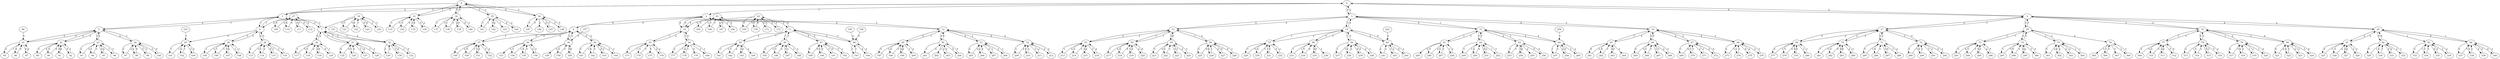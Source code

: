 strict digraph "" {
	0 -> 1	[label=2];
	0 -> 2	[label=1];
	0 -> 3	[label=2];
	0 -> 4	[label=4];
	1 -> 0	[label=3];
	1 -> 5	[label=2];
	1 -> 6	[label=1];
	1 -> 7	[label=4];
	2 -> 9	[label=6];
	2 -> 10	[label=2];
	2 -> 11	[label=2];
	2 -> 12	[label=2];
	3 -> 0	[label=2];
	3 -> 13	[label=2];
	3 -> 14	[label=3];
	3 -> 15	[label=4];
	3 -> 16	[label=4];
	4 -> 0	[label=2];
	4 -> 17	[label=2];
	4 -> 18	[label=3];
	4 -> 19	[label=3];
	4 -> 20	[label=2];
	5 -> 1	[label=3];
	5 -> 21	[label=0];
	5 -> 22	[label=2];
	5 -> 23	[label=1];
	5 -> 24	[label=2];
	6 -> 1	[label=1];
	6 -> 25	[label=4];
	6 -> 26	[label=3];
	6 -> 28	[label=2];
	7 -> 1	[label=3];
	7 -> 29	[label=4];
	7 -> 31	[label=3];
	7 -> 32	[label=2];
	8 -> 1	[label=3];
	8 -> 33	[label=1];
	8 -> 34	[label=0];
	8 -> 35	[label=3];
	8 -> 36	[label=4];
	9 -> 2	[label=0];
	9 -> 37	[label=3];
	9 -> 38	[label=2];
	9 -> 39	[label=2];
	9 -> 40	[label=0];
	10 -> 2	[label=0];
	10 -> 43	[label=1];
	10 -> 44	[label=3];
	11 -> 2	[label=6];
	11 -> 45	[label=2];
	11 -> 46	[label=1];
	11 -> 47	[label=5];
	11 -> 48	[label=3];
	12 -> 2	[label=3];
	12 -> 49	[label=4];
	12 -> 50	[label=4];
	12 -> 51	[label=4];
	12 -> 52	[label=4];
	13 -> 3	[label=2];
	13 -> 53	[label=2];
	13 -> 54	[label=3];
	13 -> 55	[label=3];
	13 -> 56	[label=1];
	14 -> 3	[label=4];
	14 -> 57	[label=1];
	14 -> 58	[label=3];
	14 -> 59	[label=1];
	14 -> 60	[label=2];
	15 -> 3	[label=1];
	15 -> 61	[label=3];
	15 -> 62	[label=3];
	15 -> 63	[label=2];
	15 -> 64	[label=2];
	16 -> 3	[label=3];
	16 -> 65	[label=3];
	16 -> 66	[label=0];
	16 -> 67	[label=2];
	16 -> 68	[label=4];
	17 -> 4	[label=3];
	17 -> 69	[label=4];
	17 -> 70	[label=2];
	17 -> 71	[label=4];
	17 -> 72	[label=3];
	18 -> 4	[label=3];
	18 -> 73	[label=1];
	18 -> 74	[label=4];
	18 -> 75	[label=3];
	18 -> 76	[label=2];
	19 -> 4	[label=4];
	19 -> 77	[label=3];
	19 -> 78	[label=4];
	19 -> 79	[label=1];
	19 -> 80	[label=1];
	20 -> 4	[label=2];
	20 -> 81	[label=2];
	20 -> 82	[label=0];
	20 -> 83	[label=3];
	20 -> 84	[label=0];
	21 -> 5	[label=0];
	21 -> 85	[label=2];
	21 -> 86	[label=4];
	21 -> 87	[label=4];
	22 -> 5	[label=2];
	22 -> 89	[label=3];
	22 -> 90	[label=2];
	22 -> 91	[label=4];
	22 -> 92	[label=0];
	23 -> 5	[label=2];
	23 -> 93	[label=2];
	23 -> 94	[label=1];
	23 -> 95	[label=2];
	23 -> 96	[label=3];
	24 -> 5	[label=1];
	24 -> 97	[label=2];
	24 -> 98	[label=2];
	24 -> 99	[label=5];
	24 -> 100	[label=3];
	25 -> 101	[label=1];
	25 -> 102	[label=2];
	25 -> 104	[label=3];
	26 -> 6	[label=4];
	26 -> 105	[label=1];
	26 -> 106	[label=1];
	26 -> 107	[label=3];
	26 -> 108	[label=1];
	27 -> 6	[label=2];
	27 -> 109	[label=6];
	27 -> 110	[label=6];
	27 -> 111	[label=3];
	27 -> 112	[label=4];
	28 -> 6	[label=3];
	28 -> 113	[label=2];
	28 -> 114	[label=3];
	28 -> 115	[label=4];
	28 -> 116	[label=3];
	29 -> 7	[label=2];
	29 -> 117	[label=3];
	29 -> 118	[label=2];
	29 -> 119	[label=2];
	29 -> 120	[label=0];
	30 -> 7	[label=3];
	30 -> 121	[label=3];
	30 -> 122	[label=6];
	30 -> 123	[label=2];
	30 -> 124	[label=3];
	31 -> 7	[label=3];
	31 -> 125	[label=4];
	31 -> 126	[label=3];
	31 -> 127	[label=1];
	31 -> 128	[label=3];
	32 -> 7	[label=3];
	32 -> 129	[label=3];
	32 -> 130	[label=1];
	32 -> 132	[label=1];
	33 -> 8	[label=2];
	33 -> 133	[label=1];
	33 -> 134	[label=3];
	33 -> 135	[label=1];
	33 -> 136	[label=5];
	34 -> 8	[label=4];
	34 -> 137	[label=3];
	34 -> 138	[label=1];
	34 -> 139	[label=2];
	34 -> 140	[label=0];
	35 -> 8	[label=3];
	35 -> 141	[label=3];
	35 -> 142	[label=1];
	35 -> 143	[label=1];
	35 -> 144	[label=4];
	36 -> 8	[label=3];
	36 -> 145	[label=3];
	36 -> 146	[label=2];
	36 -> 147	[label=2];
	36 -> 148	[label=4];
	37 -> 9	[label=0];
	37 -> 149	[label=3];
	37 -> 150	[label=5];
	37 -> 151	[label=1];
	37 -> 152	[label=3];
	38 -> 9	[label=0];
	38 -> 153	[label=3];
	38 -> 154	[label=1];
	38 -> 155	[label=4];
	38 -> 156	[label=2];
	39 -> 9	[label=2];
	39 -> 158	[label=4];
	39 -> 159	[label=2];
	39 -> 160	[label=5];
	40 -> 9	[label=2];
	40 -> 161	[label=2];
	40 -> 162	[label=4];
	40 -> 163	[label=2];
	40 -> 164	[label=3];
	41 -> 10	[label=4];
	41 -> 165	[label=3];
	41 -> 166	[label=3];
	41 -> 167	[label=2];
	41 -> 168	[label=2];
	42 -> 10	[label=4];
	42 -> 169	[label=5];
	42 -> 170	[label=3];
	42 -> 171	[label=2];
	42 -> 172	[label=2];
	43 -> 10	[label=2];
	43 -> 173	[label=1];
	43 -> 174	[label=1];
	43 -> 175	[label=5];
	43 -> 176	[label=2];
	44 -> 10	[label=3];
	44 -> 177	[label=2];
	44 -> 178	[label=4];
	44 -> 179	[label=0];
	44 -> 180	[label=3];
	45 -> 11	[label=7];
	45 -> 181	[label=3];
	45 -> 182	[label=1];
	45 -> 183	[label=1];
	45 -> 184	[label=2];
	46 -> 11	[label=3];
	46 -> 185	[label=2];
	46 -> 186	[label=3];
	46 -> 187	[label=1];
	46 -> 188	[label=3];
	47 -> 11	[label=2];
	47 -> 189	[label=4];
	47 -> 190	[label=5];
	47 -> 191	[label=3];
	47 -> 192	[label=5];
	48 -> 11	[label=3];
	48 -> 193	[label=3];
	48 -> 194	[label=4];
	49 -> 12	[label=1];
	49 -> 197	[label=4];
	49 -> 198	[label=2];
	49 -> 199	[label=2];
	49 -> 200	[label=1];
	50 -> 12	[label=4];
	50 -> 201	[label=1];
	50 -> 202	[label=3];
	50 -> 203	[label=2];
	50 -> 204	[label=5];
	51 -> 12	[label=2];
	51 -> 205	[label=2];
	51 -> 206	[label=3];
	51 -> 207	[label=3];
	51 -> 208	[label=3];
	52 -> 12	[label=2];
	52 -> 209	[label=3];
	52 -> 210	[label=4];
	52 -> 211	[label=3];
	52 -> 212	[label=2];
	53 -> 13	[label=2];
	53 -> 213	[label=3];
	53 -> 214	[label=2];
	53 -> 215	[label=1];
	53 -> 216	[label=3];
	54 -> 13	[label=1];
	54 -> 217	[label=1];
	54 -> 218	[label=2];
	54 -> 219	[label=1];
	54 -> 220	[label=2];
	55 -> 13	[label=4];
	55 -> 221	[label=5];
	55 -> 222	[label=2];
	55 -> 223	[label=3];
	55 -> 224	[label=2];
	56 -> 13	[label=2];
	56 -> 225	[label=2];
	56 -> 226	[label=4];
	56 -> 227	[label=5];
	56 -> 228	[label=0];
	57 -> 14	[label=2];
	57 -> 229	[label=3];
	57 -> 230	[label=2];
	57 -> 231	[label=1];
	57 -> 232	[label=5];
	58 -> 14	[label=3];
	58 -> 233	[label=1];
	58 -> 234	[label=5];
	58 -> 235	[label=3];
	58 -> 236	[label=3];
	59 -> 14	[label=3];
	59 -> 237	[label=1];
	59 -> 238	[label=2];
	59 -> 239	[label=4];
	59 -> 240	[label=2];
	60 -> 14	[label=0];
	60 -> 241	[label=2];
	60 -> 243	[label=1];
	60 -> 244	[label=6];
	61 -> 15	[label=3];
	61 -> 245	[label=0];
	61 -> 246	[label=3];
	61 -> 247	[label=2];
	61 -> 248	[label=1];
	62 -> 15	[label=3];
	62 -> 249	[label=3];
	62 -> 250	[label=2];
	62 -> 251	[label=0];
	62 -> 252	[label=1];
	63 -> 15	[label=1];
	63 -> 253	[label=1];
	63 -> 254	[label=3];
	63 -> 255	[label=2];
	63 -> 256	[label=5];
	64 -> 15	[label=4];
	64 -> 257	[label=1];
	64 -> 258	[label=2];
	64 -> 260	[label=3];
	65 -> 16	[label=2];
	65 -> 261	[label=6];
	65 -> 262	[label=4];
	65 -> 263	[label=3];
	65 -> 264	[label=3];
	66 -> 16	[label=5];
	66 -> 265	[label=0];
	66 -> 266	[label=3];
	66 -> 267	[label=1];
	66 -> 268	[label=2];
	67 -> 16	[label=2];
	67 -> 269	[label=3];
	67 -> 270	[label=3];
	67 -> 271	[label=2];
	67 -> 272	[label=4];
	68 -> 16	[label=3];
	68 -> 273	[label=4];
	68 -> 274	[label=1];
	68 -> 275	[label=4];
	68 -> 276	[label=2];
	69 -> 17	[label=2];
	69 -> 277	[label=4];
	69 -> 278	[label=3];
	69 -> 279	[label=0];
	69 -> 280	[label=3];
	70 -> 17	[label=2];
	70 -> 281	[label=7];
	70 -> 282	[label=2];
	70 -> 283	[label=0];
	70 -> 284	[label=2];
	71 -> 17	[label=1];
	71 -> 285	[label=5];
	71 -> 286	[label=4];
	71 -> 287	[label=3];
	71 -> 288	[label=3];
	72 -> 17	[label=0];
	72 -> 289	[label=2];
	72 -> 290	[label=2];
	72 -> 291	[label=3];
	72 -> 292	[label=4];
	73 -> 18	[label=1];
	73 -> 293	[label=3];
	73 -> 294	[label=3];
	73 -> 295	[label=4];
	73 -> 296	[label=2];
	74 -> 18	[label=5];
	74 -> 297	[label=1];
	74 -> 298	[label=0];
	74 -> 299	[label=2];
	74 -> 300	[label=3];
	75 -> 18	[label=2];
	75 -> 301	[label=5];
	75 -> 302	[label=4];
	75 -> 303	[label=2];
	75 -> 304	[label=1];
	76 -> 305	[label=3];
	76 -> 306	[label=1];
	76 -> 307	[label=3];
	76 -> 308	[label=3];
	77 -> 19	[label=2];
	77 -> 309	[label=2];
	77 -> 310	[label=2];
	77 -> 311	[label=2];
	77 -> 312	[label=5];
	78 -> 19	[label=3];
	78 -> 313	[label=2];
	78 -> 314	[label=1];
	78 -> 315	[label=3];
	78 -> 316	[label=5];
	79 -> 19	[label=2];
	79 -> 317	[label=2];
	79 -> 318	[label=4];
	79 -> 319	[label=1];
	79 -> 320	[label=1];
	80 -> 19	[label=6];
	80 -> 321	[label=0];
	80 -> 322	[label=2];
	80 -> 323	[label=2];
	80 -> 324	[label=3];
	81 -> 20	[label=2];
	81 -> 325	[label=4];
	81 -> 326	[label=3];
	81 -> 327	[label=2];
	81 -> 328	[label=2];
	82 -> 20	[label=4];
	82 -> 329	[label=5];
	82 -> 330	[label=2];
	82 -> 331	[label=2];
	82 -> 332	[label=2];
	83 -> 333	[label=2];
	83 -> 334	[label=3];
	83 -> 335	[label=4];
	83 -> 336	[label=2];
	84 -> 20	[label=1];
	84 -> 337	[label=4];
	84 -> 338	[label=3];
	84 -> 339	[label=3];
	84 -> 340	[label=0];
	85 -> 21	[label=1];
	86 -> 21	[label=0];
	87 -> 21	[label=2];
	88 -> 21	[label=5];
	89 -> 22	[label=4];
	90 -> 22	[label=6];
	91 -> 22	[label=4];
	92 -> 22	[label=1];
	93 -> 23	[label=2];
	94 -> 23	[label=3];
	95 -> 23	[label=2];
	96 -> 23	[label=3];
	97 -> 24	[label=2];
	98 -> 24	[label=0];
	99 -> 24	[label=3];
	100 -> 24	[label=0];
	101 -> 25	[label=1];
	102 -> 25	[label=1];
	103 -> 25	[label=1];
	104 -> 25	[label=2];
	105 -> 26	[label=2];
	106 -> 26	[label=3];
	107 -> 26	[label=2];
	108 -> 26	[label=3];
	109 -> 27	[label=2];
	110 -> 27	[label=0];
	111 -> 27	[label=5];
	112 -> 27	[label=4];
	113 -> 28	[label=3];
	114 -> 28	[label=2];
	115 -> 28	[label=1];
	116 -> 28	[label=2];
	117 -> 29	[label=5];
	118 -> 29	[label=2];
	119 -> 29	[label=4];
	120 -> 29	[label=1];
	121 -> 30	[label=3];
	122 -> 30	[label=1];
	123 -> 30	[label=0];
	124 -> 30	[label=3];
	125 -> 31	[label=4];
	126 -> 31	[label=4];
	127 -> 31	[label=4];
	128 -> 31	[label=3];
	129 -> 32	[label=2];
	130 -> 32	[label=4];
	131 -> 32	[label=2];
	132 -> 32	[label=0];
	133 -> 33	[label=3];
	134 -> 33	[label=4];
	135 -> 33	[label=4];
	136 -> 33	[label=2];
	137 -> 34	[label=3];
	138 -> 34	[label=3];
	139 -> 34	[label=3];
	140 -> 34	[label=3];
	141 -> 35	[label=1];
	142 -> 35	[label=2];
	144 -> 35	[label=2];
	145 -> 36	[label=5];
	147 -> 36	[label=3];
	148 -> 36	[label=5];
	149 -> 37	[label=2];
	150 -> 37	[label=3];
	151 -> 37	[label=2];
	152 -> 37	[label=2];
	154 -> 38	[label=1];
	155 -> 38	[label=3];
	156 -> 38	[label=3];
	157 -> 39	[label=5];
	159 -> 39	[label=3];
	160 -> 39	[label=4];
	161 -> 40	[label=1];
	162 -> 40	[label=3];
	163 -> 40	[label=3];
	164 -> 40	[label=3];
	165 -> 41	[label=3];
	166 -> 41	[label=3];
	167 -> 41	[label=5];
	168 -> 41	[label=4];
	169 -> 42	[label=3];
	170 -> 42	[label=0];
	171 -> 42	[label=1];
	172 -> 42	[label=0];
	173 -> 43	[label=1];
	174 -> 43	[label=5];
	176 -> 43	[label=2];
	177 -> 44	[label=1];
	178 -> 44	[label=1];
	180 -> 44	[label=1];
	181 -> 45	[label=3];
	182 -> 45	[label=2];
	183 -> 45	[label=2];
	185 -> 46	[label=3];
	186 -> 46	[label=2];
	187 -> 46	[label=3];
	188 -> 46	[label=3];
	189 -> 47	[label=4];
	190 -> 47	[label=5];
	191 -> 47	[label=0];
	192 -> 47	[label=1];
	193 -> 48	[label=1];
	194 -> 48	[label=2];
	195 -> 48	[label=2];
	196 -> 48	[label=0];
	197 -> 49	[label=3];
	198 -> 49	[label=3];
	199 -> 49	[label=2];
	200 -> 49	[label=2];
	201 -> 50	[label=2];
	203 -> 50	[label=2];
	204 -> 50	[label=5];
	205 -> 51	[label=2];
	206 -> 51	[label=4];
	207 -> 51	[label=1];
	208 -> 51	[label=1];
	209 -> 52	[label=2];
	210 -> 52	[label=3];
	211 -> 52	[label=2];
	212 -> 52	[label=2];
	213 -> 53	[label=4];
	214 -> 53	[label=3];
	215 -> 53	[label=2];
	216 -> 53	[label=2];
	217 -> 54	[label=2];
	218 -> 54	[label=4];
	219 -> 54	[label=2];
	220 -> 54	[label=6];
	221 -> 55	[label=0];
	222 -> 55	[label=3];
	223 -> 55	[label=3];
	224 -> 55	[label=3];
	225 -> 56	[label=6];
	226 -> 56	[label=1];
	227 -> 56	[label=0];
	228 -> 56	[label=1];
	229 -> 57	[label=0];
	230 -> 57	[label=3];
	231 -> 57	[label=1];
	232 -> 57	[label=2];
	233 -> 58	[label=1];
	234 -> 58	[label=4];
	235 -> 58	[label=3];
	237 -> 59	[label=3];
	238 -> 59	[label=2];
	239 -> 59	[label=2];
	240 -> 59	[label=3];
	241 -> 60	[label=2];
	242 -> 60	[label=2];
	243 -> 60	[label=2];
	244 -> 60	[label=3];
	246 -> 61	[label=2];
	247 -> 61	[label=2];
	248 -> 61	[label=2];
	249 -> 62	[label=1];
	250 -> 62	[label=4];
	251 -> 62	[label=3];
	252 -> 62	[label=3];
	253 -> 63	[label=3];
	254 -> 63	[label=2];
	256 -> 63	[label=5];
	257 -> 64	[label=3];
	258 -> 64	[label=0];
	259 -> 64	[label=1];
	260 -> 64	[label=2];
	261 -> 65	[label=2];
	262 -> 65	[label=3];
	263 -> 65	[label=3];
	265 -> 66	[label=5];
	266 -> 66	[label=3];
	267 -> 66	[label=3];
	268 -> 66	[label=3];
	269 -> 67	[label=4];
	270 -> 67	[label=1];
	271 -> 67	[label=1];
	272 -> 67	[label=5];
	273 -> 68	[label=3];
	274 -> 68	[label=3];
	275 -> 68	[label=2];
	276 -> 68	[label=3];
	277 -> 69	[label=3];
	278 -> 69	[label=4];
	279 -> 69	[label=3];
	280 -> 69	[label=1];
	281 -> 70	[label=5];
	282 -> 70	[label=0];
	283 -> 70	[label=6];
	284 -> 70	[label=3];
	285 -> 71	[label=1];
	286 -> 71	[label=3];
	287 -> 71	[label=0];
	288 -> 71	[label=2];
	289 -> 72	[label=3];
	290 -> 72	[label=1];
	291 -> 72	[label=1];
	292 -> 72	[label=2];
	293 -> 73	[label=4];
	294 -> 73	[label=1];
	295 -> 73	[label=3];
	296 -> 73	[label=5];
	297 -> 74	[label=5];
	298 -> 74	[label=3];
	299 -> 74	[label=2];
	300 -> 74	[label=4];
	301 -> 75	[label=2];
	302 -> 75	[label=2];
	303 -> 75	[label=2];
	304 -> 75	[label=1];
	306 -> 76	[label=3];
	308 -> 76	[label=3];
	309 -> 77	[label=0];
	310 -> 77	[label=3];
	311 -> 77	[label=2];
	312 -> 77	[label=4];
	313 -> 78	[label=1];
	314 -> 78	[label=3];
	315 -> 78	[label=3];
	316 -> 78	[label=2];
	317 -> 79	[label=3];
	318 -> 79	[label=3];
	319 -> 79	[label=1];
	320 -> 79	[label=4];
	321 -> 80	[label=4];
	322 -> 80	[label=3];
	323 -> 80	[label=3];
	324 -> 80	[label=4];
	325 -> 81	[label=3];
	326 -> 81	[label=2];
	327 -> 81	[label=2];
	328 -> 81	[label=3];
	329 -> 82	[label=1];
	330 -> 82	[label=1];
	331 -> 82	[label=2];
	332 -> 82	[label=1];
	333 -> 83	[label=1];
	334 -> 83	[label=3];
	335 -> 83	[label=3];
	336 -> 83	[label=2];
	337 -> 84	[label=5];
	338 -> 84	[label=1];
	339 -> 84	[label=2];
	340 -> 84	[label=3];
}
